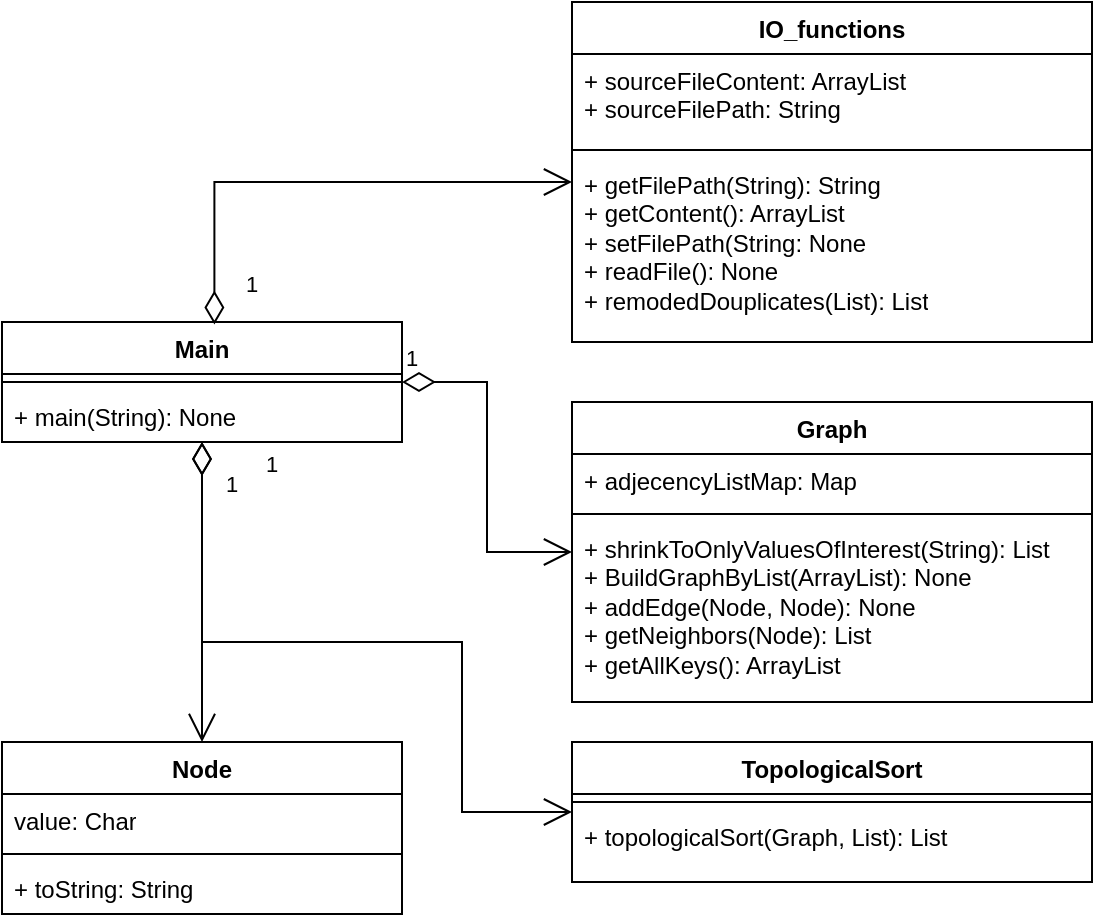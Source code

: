 <mxfile version="24.8.6">
  <diagram name="Page-1" id="-SEceGoZBcMWv-jQRAB2">
    <mxGraphModel dx="714" dy="786" grid="1" gridSize="10" guides="1" tooltips="1" connect="1" arrows="1" fold="1" page="1" pageScale="1" pageWidth="850" pageHeight="1100" math="0" shadow="0">
      <root>
        <mxCell id="0" />
        <mxCell id="1" parent="0" />
        <mxCell id="6Y_rJADUlVsYh3A6pJNN-1" value="&lt;div&gt;Graph&lt;/div&gt;&lt;div&gt;&lt;br&gt;&lt;/div&gt;" style="swimlane;fontStyle=1;align=center;verticalAlign=top;childLayout=stackLayout;horizontal=1;startSize=26;horizontalStack=0;resizeParent=1;resizeParentMax=0;resizeLast=0;collapsible=1;marginBottom=0;whiteSpace=wrap;html=1;" vertex="1" parent="1">
          <mxGeometry x="325" y="240" width="260" height="150" as="geometry" />
        </mxCell>
        <mxCell id="6Y_rJADUlVsYh3A6pJNN-2" value="+ adjecencyListMap: Map" style="text;strokeColor=none;fillColor=none;align=left;verticalAlign=top;spacingLeft=4;spacingRight=4;overflow=hidden;rotatable=0;points=[[0,0.5],[1,0.5]];portConstraint=eastwest;whiteSpace=wrap;html=1;" vertex="1" parent="6Y_rJADUlVsYh3A6pJNN-1">
          <mxGeometry y="26" width="260" height="26" as="geometry" />
        </mxCell>
        <mxCell id="6Y_rJADUlVsYh3A6pJNN-3" value="" style="line;strokeWidth=1;fillColor=none;align=left;verticalAlign=middle;spacingTop=-1;spacingLeft=3;spacingRight=3;rotatable=0;labelPosition=right;points=[];portConstraint=eastwest;strokeColor=inherit;" vertex="1" parent="6Y_rJADUlVsYh3A6pJNN-1">
          <mxGeometry y="52" width="260" height="8" as="geometry" />
        </mxCell>
        <mxCell id="6Y_rJADUlVsYh3A6pJNN-4" value="&lt;div&gt;+ shrinkToOnlyValuesOfInterest(String): List&lt;/div&gt;&lt;div&gt;+ BuildGraphByList(ArrayList): None&lt;/div&gt;&lt;div&gt;+ addEdge(Node, Node): None&lt;/div&gt;&lt;div&gt;+ getNeighbors(Node): List&lt;/div&gt;&lt;div&gt;+ getAllKeys(): ArrayList&lt;br&gt;&lt;/div&gt;" style="text;strokeColor=none;fillColor=none;align=left;verticalAlign=top;spacingLeft=4;spacingRight=4;overflow=hidden;rotatable=0;points=[[0,0.5],[1,0.5]];portConstraint=eastwest;whiteSpace=wrap;html=1;" vertex="1" parent="6Y_rJADUlVsYh3A6pJNN-1">
          <mxGeometry y="60" width="260" height="90" as="geometry" />
        </mxCell>
        <mxCell id="6Y_rJADUlVsYh3A6pJNN-5" value="&lt;div&gt;IO_functions&lt;/div&gt;&lt;div&gt;&lt;br&gt;&lt;/div&gt;" style="swimlane;fontStyle=1;align=center;verticalAlign=top;childLayout=stackLayout;horizontal=1;startSize=26;horizontalStack=0;resizeParent=1;resizeParentMax=0;resizeLast=0;collapsible=1;marginBottom=0;whiteSpace=wrap;html=1;" vertex="1" parent="1">
          <mxGeometry x="325" y="40" width="260" height="170" as="geometry" />
        </mxCell>
        <mxCell id="6Y_rJADUlVsYh3A6pJNN-6" value="&lt;div&gt;+ sourceFileContent: ArrayList&lt;/div&gt;&lt;div&gt;+ sourceFilePath: String&lt;br&gt;&lt;/div&gt;" style="text;strokeColor=none;fillColor=none;align=left;verticalAlign=top;spacingLeft=4;spacingRight=4;overflow=hidden;rotatable=0;points=[[0,0.5],[1,0.5]];portConstraint=eastwest;whiteSpace=wrap;html=1;" vertex="1" parent="6Y_rJADUlVsYh3A6pJNN-5">
          <mxGeometry y="26" width="260" height="44" as="geometry" />
        </mxCell>
        <mxCell id="6Y_rJADUlVsYh3A6pJNN-7" value="" style="line;strokeWidth=1;fillColor=none;align=left;verticalAlign=middle;spacingTop=-1;spacingLeft=3;spacingRight=3;rotatable=0;labelPosition=right;points=[];portConstraint=eastwest;strokeColor=inherit;" vertex="1" parent="6Y_rJADUlVsYh3A6pJNN-5">
          <mxGeometry y="70" width="260" height="8" as="geometry" />
        </mxCell>
        <mxCell id="6Y_rJADUlVsYh3A6pJNN-8" value="&lt;div&gt;+ getFilePath(String): String&lt;/div&gt;&lt;div&gt;+ getContent(): ArrayList&lt;/div&gt;&lt;div&gt;+ setFilePath(String: None&lt;/div&gt;&lt;div&gt;+ readFile(): None&lt;/div&gt;&lt;div&gt;+ remodedDouplicates(List): List&lt;br&gt;&lt;/div&gt;" style="text;strokeColor=none;fillColor=none;align=left;verticalAlign=top;spacingLeft=4;spacingRight=4;overflow=hidden;rotatable=0;points=[[0,0.5],[1,0.5]];portConstraint=eastwest;whiteSpace=wrap;html=1;" vertex="1" parent="6Y_rJADUlVsYh3A6pJNN-5">
          <mxGeometry y="78" width="260" height="92" as="geometry" />
        </mxCell>
        <mxCell id="6Y_rJADUlVsYh3A6pJNN-9" value="&lt;div&gt;Main&lt;/div&gt;&lt;div&gt;&lt;br&gt;&lt;/div&gt;" style="swimlane;fontStyle=1;align=center;verticalAlign=top;childLayout=stackLayout;horizontal=1;startSize=26;horizontalStack=0;resizeParent=1;resizeParentMax=0;resizeLast=0;collapsible=1;marginBottom=0;whiteSpace=wrap;html=1;" vertex="1" parent="1">
          <mxGeometry x="40" y="200" width="200" height="60" as="geometry" />
        </mxCell>
        <mxCell id="6Y_rJADUlVsYh3A6pJNN-11" value="" style="line;strokeWidth=1;fillColor=none;align=left;verticalAlign=middle;spacingTop=-1;spacingLeft=3;spacingRight=3;rotatable=0;labelPosition=right;points=[];portConstraint=eastwest;strokeColor=inherit;" vertex="1" parent="6Y_rJADUlVsYh3A6pJNN-9">
          <mxGeometry y="26" width="200" height="8" as="geometry" />
        </mxCell>
        <mxCell id="6Y_rJADUlVsYh3A6pJNN-12" value="+ main(String): None" style="text;strokeColor=none;fillColor=none;align=left;verticalAlign=top;spacingLeft=4;spacingRight=4;overflow=hidden;rotatable=0;points=[[0,0.5],[1,0.5]];portConstraint=eastwest;whiteSpace=wrap;html=1;" vertex="1" parent="6Y_rJADUlVsYh3A6pJNN-9">
          <mxGeometry y="34" width="200" height="26" as="geometry" />
        </mxCell>
        <mxCell id="6Y_rJADUlVsYh3A6pJNN-13" value="&lt;div&gt;Node&lt;/div&gt;&lt;div&gt;&lt;br&gt;&lt;/div&gt;" style="swimlane;fontStyle=1;align=center;verticalAlign=top;childLayout=stackLayout;horizontal=1;startSize=26;horizontalStack=0;resizeParent=1;resizeParentMax=0;resizeLast=0;collapsible=1;marginBottom=0;whiteSpace=wrap;html=1;" vertex="1" parent="1">
          <mxGeometry x="40" y="410" width="200" height="86" as="geometry" />
        </mxCell>
        <mxCell id="6Y_rJADUlVsYh3A6pJNN-14" value="value: Char" style="text;strokeColor=none;fillColor=none;align=left;verticalAlign=top;spacingLeft=4;spacingRight=4;overflow=hidden;rotatable=0;points=[[0,0.5],[1,0.5]];portConstraint=eastwest;whiteSpace=wrap;html=1;" vertex="1" parent="6Y_rJADUlVsYh3A6pJNN-13">
          <mxGeometry y="26" width="200" height="26" as="geometry" />
        </mxCell>
        <mxCell id="6Y_rJADUlVsYh3A6pJNN-15" value="" style="line;strokeWidth=1;fillColor=none;align=left;verticalAlign=middle;spacingTop=-1;spacingLeft=3;spacingRight=3;rotatable=0;labelPosition=right;points=[];portConstraint=eastwest;strokeColor=inherit;" vertex="1" parent="6Y_rJADUlVsYh3A6pJNN-13">
          <mxGeometry y="52" width="200" height="8" as="geometry" />
        </mxCell>
        <mxCell id="6Y_rJADUlVsYh3A6pJNN-16" value="+ toString: String" style="text;strokeColor=none;fillColor=none;align=left;verticalAlign=top;spacingLeft=4;spacingRight=4;overflow=hidden;rotatable=0;points=[[0,0.5],[1,0.5]];portConstraint=eastwest;whiteSpace=wrap;html=1;" vertex="1" parent="6Y_rJADUlVsYh3A6pJNN-13">
          <mxGeometry y="60" width="200" height="26" as="geometry" />
        </mxCell>
        <mxCell id="6Y_rJADUlVsYh3A6pJNN-17" value="TopologicalSort" style="swimlane;fontStyle=1;align=center;verticalAlign=top;childLayout=stackLayout;horizontal=1;startSize=26;horizontalStack=0;resizeParent=1;resizeParentMax=0;resizeLast=0;collapsible=1;marginBottom=0;whiteSpace=wrap;html=1;" vertex="1" parent="1">
          <mxGeometry x="325" y="410" width="260" height="70" as="geometry" />
        </mxCell>
        <mxCell id="6Y_rJADUlVsYh3A6pJNN-22" value="" style="line;strokeWidth=1;fillColor=none;align=left;verticalAlign=middle;spacingTop=-1;spacingLeft=3;spacingRight=3;rotatable=0;labelPosition=right;points=[];portConstraint=eastwest;strokeColor=inherit;" vertex="1" parent="6Y_rJADUlVsYh3A6pJNN-17">
          <mxGeometry y="26" width="260" height="8" as="geometry" />
        </mxCell>
        <mxCell id="6Y_rJADUlVsYh3A6pJNN-20" value="&lt;div&gt;+ topologicalSort(Graph, List): List&lt;/div&gt;" style="text;strokeColor=none;fillColor=none;align=left;verticalAlign=top;spacingLeft=4;spacingRight=4;overflow=hidden;rotatable=0;points=[[0,0.5],[1,0.5]];portConstraint=eastwest;whiteSpace=wrap;html=1;" vertex="1" parent="6Y_rJADUlVsYh3A6pJNN-17">
          <mxGeometry y="34" width="260" height="36" as="geometry" />
        </mxCell>
        <mxCell id="6Y_rJADUlVsYh3A6pJNN-23" value="1" style="endArrow=open;html=1;endSize=12;startArrow=diamondThin;startSize=14;startFill=0;edgeStyle=orthogonalEdgeStyle;align=left;verticalAlign=bottom;rounded=0;exitX=0.531;exitY=0.021;exitDx=0;exitDy=0;exitPerimeter=0;" edge="1" parent="1" source="6Y_rJADUlVsYh3A6pJNN-9" target="6Y_rJADUlVsYh3A6pJNN-5">
          <mxGeometry x="-0.91" y="-14" relative="1" as="geometry">
            <mxPoint x="240" y="240" as="sourcePoint" />
            <mxPoint x="270" y="164" as="targetPoint" />
            <Array as="points">
              <mxPoint x="146" y="130" />
            </Array>
            <mxPoint as="offset" />
          </mxGeometry>
        </mxCell>
        <mxCell id="6Y_rJADUlVsYh3A6pJNN-24" value="1" style="endArrow=open;html=1;endSize=12;startArrow=diamondThin;startSize=14;startFill=0;edgeStyle=orthogonalEdgeStyle;align=left;verticalAlign=bottom;rounded=0;" edge="1" parent="1" source="6Y_rJADUlVsYh3A6pJNN-9" target="6Y_rJADUlVsYh3A6pJNN-1">
          <mxGeometry x="-1" y="3" relative="1" as="geometry">
            <mxPoint x="200" y="330" as="sourcePoint" />
            <mxPoint x="360" y="330" as="targetPoint" />
          </mxGeometry>
        </mxCell>
        <mxCell id="6Y_rJADUlVsYh3A6pJNN-25" value="1" style="endArrow=open;html=1;endSize=12;startArrow=diamondThin;startSize=14;startFill=0;edgeStyle=orthogonalEdgeStyle;align=left;verticalAlign=bottom;rounded=0;" edge="1" parent="1" source="6Y_rJADUlVsYh3A6pJNN-9" target="6Y_rJADUlVsYh3A6pJNN-13">
          <mxGeometry x="-0.733" y="30" relative="1" as="geometry">
            <mxPoint x="200" y="330" as="sourcePoint" />
            <mxPoint x="360" y="330" as="targetPoint" />
            <mxPoint as="offset" />
          </mxGeometry>
        </mxCell>
        <mxCell id="6Y_rJADUlVsYh3A6pJNN-26" value="1" style="endArrow=open;html=1;endSize=12;startArrow=diamondThin;startSize=14;startFill=0;edgeStyle=orthogonalEdgeStyle;align=left;verticalAlign=bottom;rounded=0;" edge="1" parent="1" source="6Y_rJADUlVsYh3A6pJNN-9" target="6Y_rJADUlVsYh3A6pJNN-17">
          <mxGeometry x="-0.838" y="10" relative="1" as="geometry">
            <mxPoint x="200" y="330" as="sourcePoint" />
            <mxPoint x="360" y="330" as="targetPoint" />
            <Array as="points">
              <mxPoint x="140" y="360" />
              <mxPoint x="270" y="360" />
              <mxPoint x="270" y="445" />
            </Array>
            <mxPoint as="offset" />
          </mxGeometry>
        </mxCell>
      </root>
    </mxGraphModel>
  </diagram>
</mxfile>

